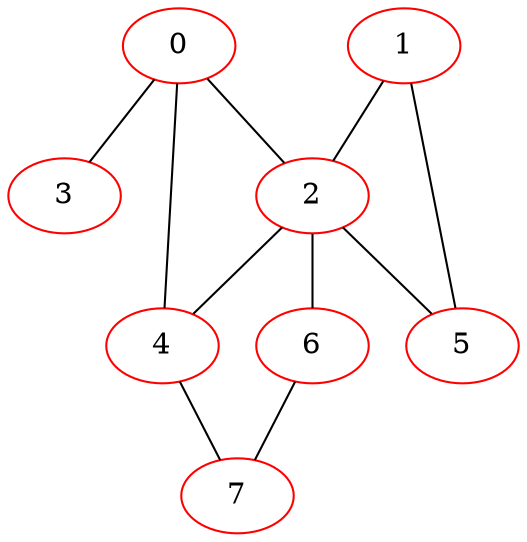 graph DfsUndirected {
"0" -- {"2"}
"0" -- {"3"}
"0" -- {"4"}
"1" -- {"2"}
"1" -- {"5"}
"2" -- {"4"}
"2" -- {"5"}
"2" -- {"6"}
"4" -- {"7"}
"6" -- {"7"}
"0" [color=red]
"1" [color=red]
"2" [color=red]
"3" [color=red]
"4" [color=red]
"5" [color=red]
"6" [color=red]
"7" [color=red]
}
